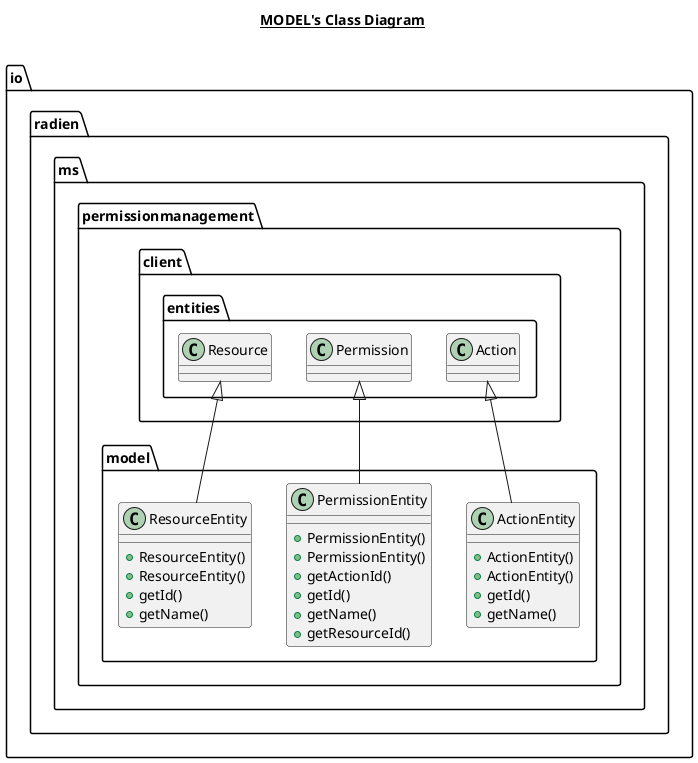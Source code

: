 @startuml

title __MODEL's Class Diagram__\n

  namespace io.radien.ms.permissionmanagement {
    namespace model {
      class io.radien.ms.permissionmanagement.model.ActionEntity {
          + ActionEntity()
          + ActionEntity()
          + getId()
          + getName()
      }
    }
  }
  

  namespace io.radien.ms.permissionmanagement {
    namespace model {
      class io.radien.ms.permissionmanagement.model.PermissionEntity {
          + PermissionEntity()
          + PermissionEntity()
          + getActionId()
          + getId()
          + getName()
          + getResourceId()
      }
    }
  }
  

  namespace io.radien.ms.permissionmanagement {
    namespace model {
      class io.radien.ms.permissionmanagement.model.ResourceEntity {
          + ResourceEntity()
          + ResourceEntity()
          + getId()
          + getName()
      }
    }
  }
  

  io.radien.ms.permissionmanagement.model.ActionEntity -up-|> io.radien.ms.permissionmanagement.client.entities.Action
  io.radien.ms.permissionmanagement.model.PermissionEntity -up-|> io.radien.ms.permissionmanagement.client.entities.Permission
  io.radien.ms.permissionmanagement.model.ResourceEntity -up-|> io.radien.ms.permissionmanagement.client.entities.Resource


 

@enduml
